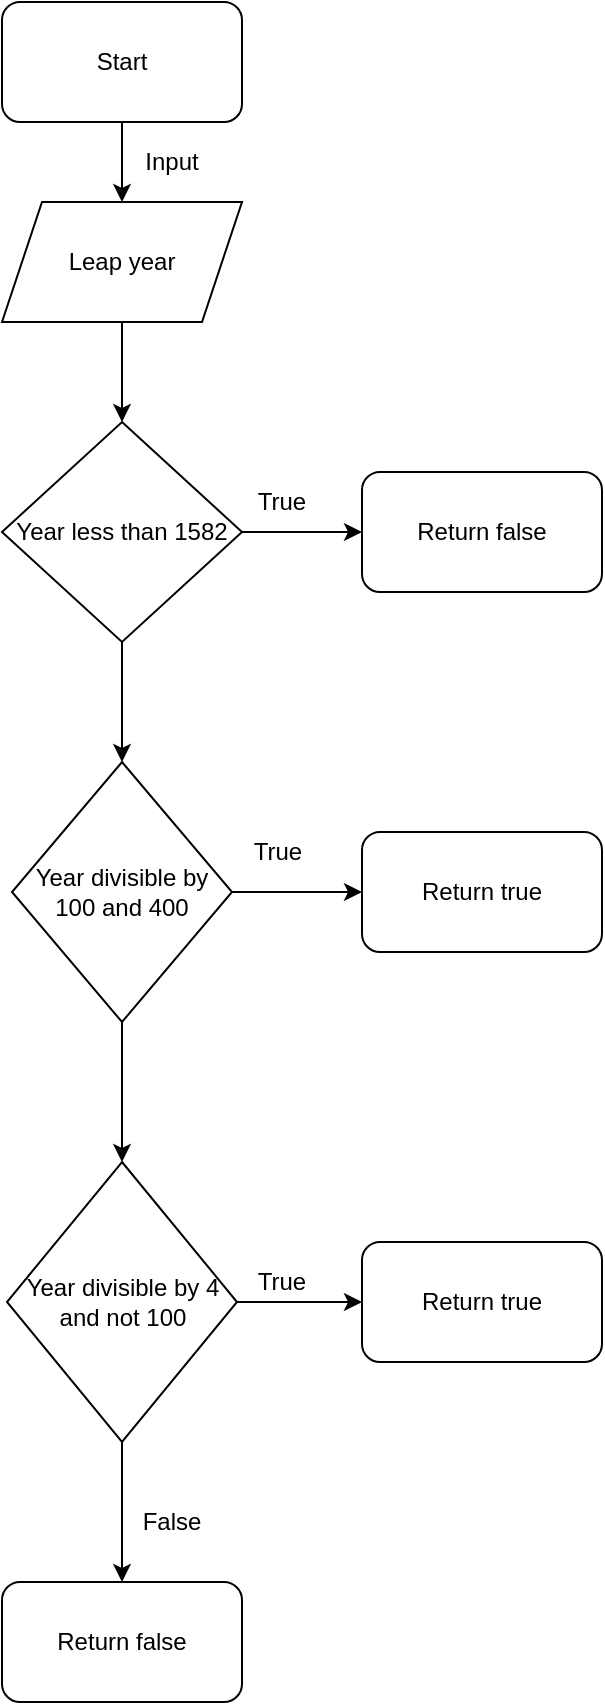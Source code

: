 <mxfile version="15.0.6" type="device"><diagram id="H6FV5lxrlguUIn5tfwla" name="Page-1"><mxGraphModel dx="593" dy="388" grid="1" gridSize="10" guides="1" tooltips="1" connect="1" arrows="1" fold="1" page="1" pageScale="1" pageWidth="850" pageHeight="1100" math="0" shadow="0"><root><mxCell id="0"/><mxCell id="1" parent="0"/><mxCell id="L1_cz-zrCDRwxekyU_VM-6" value="" style="edgeStyle=orthogonalEdgeStyle;rounded=0;orthogonalLoop=1;jettySize=auto;html=1;" edge="1" parent="1" source="L1_cz-zrCDRwxekyU_VM-1" target="L1_cz-zrCDRwxekyU_VM-5"><mxGeometry relative="1" as="geometry"/></mxCell><mxCell id="L1_cz-zrCDRwxekyU_VM-1" value="Leap year" style="shape=parallelogram;perimeter=parallelogramPerimeter;whiteSpace=wrap;html=1;fixedSize=1;" vertex="1" parent="1"><mxGeometry x="340" y="110" width="120" height="60" as="geometry"/></mxCell><mxCell id="L1_cz-zrCDRwxekyU_VM-3" value="" style="edgeStyle=orthogonalEdgeStyle;rounded=0;orthogonalLoop=1;jettySize=auto;html=1;" edge="1" parent="1" source="L1_cz-zrCDRwxekyU_VM-2" target="L1_cz-zrCDRwxekyU_VM-1"><mxGeometry relative="1" as="geometry"/></mxCell><mxCell id="L1_cz-zrCDRwxekyU_VM-2" value="Start" style="rounded=1;whiteSpace=wrap;html=1;" vertex="1" parent="1"><mxGeometry x="340" y="10" width="120" height="60" as="geometry"/></mxCell><mxCell id="L1_cz-zrCDRwxekyU_VM-4" value="Input" style="text;html=1;strokeColor=none;fillColor=none;align=center;verticalAlign=middle;whiteSpace=wrap;rounded=0;" vertex="1" parent="1"><mxGeometry x="405" y="80" width="40" height="20" as="geometry"/></mxCell><mxCell id="L1_cz-zrCDRwxekyU_VM-14" value="" style="edgeStyle=orthogonalEdgeStyle;rounded=0;orthogonalLoop=1;jettySize=auto;html=1;" edge="1" parent="1" source="L1_cz-zrCDRwxekyU_VM-5" target="L1_cz-zrCDRwxekyU_VM-13"><mxGeometry relative="1" as="geometry"/></mxCell><mxCell id="L1_cz-zrCDRwxekyU_VM-16" value="" style="edgeStyle=orthogonalEdgeStyle;rounded=0;orthogonalLoop=1;jettySize=auto;html=1;" edge="1" parent="1" source="L1_cz-zrCDRwxekyU_VM-5" target="L1_cz-zrCDRwxekyU_VM-15"><mxGeometry relative="1" as="geometry"/></mxCell><mxCell id="L1_cz-zrCDRwxekyU_VM-5" value="Year less than 1582" style="rhombus;whiteSpace=wrap;html=1;" vertex="1" parent="1"><mxGeometry x="340" y="220" width="120" height="110" as="geometry"/></mxCell><mxCell id="L1_cz-zrCDRwxekyU_VM-13" value="Return false" style="rounded=1;whiteSpace=wrap;html=1;" vertex="1" parent="1"><mxGeometry x="520" y="245" width="120" height="60" as="geometry"/></mxCell><mxCell id="L1_cz-zrCDRwxekyU_VM-18" value="" style="edgeStyle=orthogonalEdgeStyle;rounded=0;orthogonalLoop=1;jettySize=auto;html=1;" edge="1" parent="1" source="L1_cz-zrCDRwxekyU_VM-15" target="L1_cz-zrCDRwxekyU_VM-17"><mxGeometry relative="1" as="geometry"/></mxCell><mxCell id="L1_cz-zrCDRwxekyU_VM-21" value="" style="edgeStyle=orthogonalEdgeStyle;rounded=0;orthogonalLoop=1;jettySize=auto;html=1;" edge="1" parent="1" source="L1_cz-zrCDRwxekyU_VM-15" target="L1_cz-zrCDRwxekyU_VM-20"><mxGeometry relative="1" as="geometry"/></mxCell><mxCell id="L1_cz-zrCDRwxekyU_VM-15" value="Year divisible by 100 and 400" style="rhombus;whiteSpace=wrap;html=1;" vertex="1" parent="1"><mxGeometry x="345" y="390" width="110" height="130" as="geometry"/></mxCell><mxCell id="L1_cz-zrCDRwxekyU_VM-17" value="Return true" style="rounded=1;whiteSpace=wrap;html=1;" vertex="1" parent="1"><mxGeometry x="520" y="425" width="120" height="60" as="geometry"/></mxCell><mxCell id="L1_cz-zrCDRwxekyU_VM-23" value="" style="edgeStyle=orthogonalEdgeStyle;rounded=0;orthogonalLoop=1;jettySize=auto;html=1;" edge="1" parent="1" source="L1_cz-zrCDRwxekyU_VM-20" target="L1_cz-zrCDRwxekyU_VM-22"><mxGeometry relative="1" as="geometry"/></mxCell><mxCell id="L1_cz-zrCDRwxekyU_VM-25" value="" style="edgeStyle=orthogonalEdgeStyle;rounded=0;orthogonalLoop=1;jettySize=auto;html=1;" edge="1" parent="1" source="L1_cz-zrCDRwxekyU_VM-20" target="L1_cz-zrCDRwxekyU_VM-24"><mxGeometry relative="1" as="geometry"/></mxCell><mxCell id="L1_cz-zrCDRwxekyU_VM-20" value="Year divisible by 4 and not 100" style="rhombus;whiteSpace=wrap;html=1;" vertex="1" parent="1"><mxGeometry x="342.5" y="590" width="115" height="140" as="geometry"/></mxCell><mxCell id="L1_cz-zrCDRwxekyU_VM-22" value="Return true" style="rounded=1;whiteSpace=wrap;html=1;" vertex="1" parent="1"><mxGeometry x="520" y="630" width="120" height="60" as="geometry"/></mxCell><mxCell id="L1_cz-zrCDRwxekyU_VM-24" value="Return false" style="rounded=1;whiteSpace=wrap;html=1;" vertex="1" parent="1"><mxGeometry x="340" y="800" width="120" height="60" as="geometry"/></mxCell><mxCell id="L1_cz-zrCDRwxekyU_VM-26" value="True" style="text;html=1;strokeColor=none;fillColor=none;align=center;verticalAlign=middle;whiteSpace=wrap;rounded=0;" vertex="1" parent="1"><mxGeometry x="460" y="250" width="40" height="20" as="geometry"/></mxCell><mxCell id="L1_cz-zrCDRwxekyU_VM-27" value="True" style="text;html=1;strokeColor=none;fillColor=none;align=center;verticalAlign=middle;whiteSpace=wrap;rounded=0;" vertex="1" parent="1"><mxGeometry x="457.5" y="425" width="40" height="20" as="geometry"/></mxCell><mxCell id="L1_cz-zrCDRwxekyU_VM-28" value="True" style="text;html=1;strokeColor=none;fillColor=none;align=center;verticalAlign=middle;whiteSpace=wrap;rounded=0;" vertex="1" parent="1"><mxGeometry x="460" y="640" width="40" height="20" as="geometry"/></mxCell><mxCell id="L1_cz-zrCDRwxekyU_VM-29" value="False" style="text;html=1;strokeColor=none;fillColor=none;align=center;verticalAlign=middle;whiteSpace=wrap;rounded=0;" vertex="1" parent="1"><mxGeometry x="405" y="760" width="40" height="20" as="geometry"/></mxCell></root></mxGraphModel></diagram></mxfile>